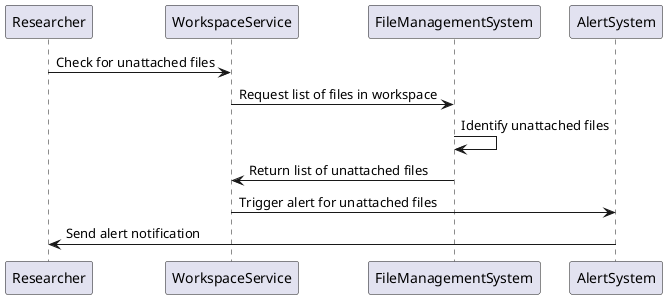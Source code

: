 @startuml

participant Researcher as R
participant WorkspaceService as WS
participant FileManagementSystem as FMS
participant AlertSystem as AS

R -> WS : Check for unattached files
WS -> FMS : Request list of files in workspace
FMS -> FMS : Identify unattached files
FMS -> WS : Return list of unattached files
WS -> AS : Trigger alert for unattached files
AS -> R : Send alert notification

@enduml